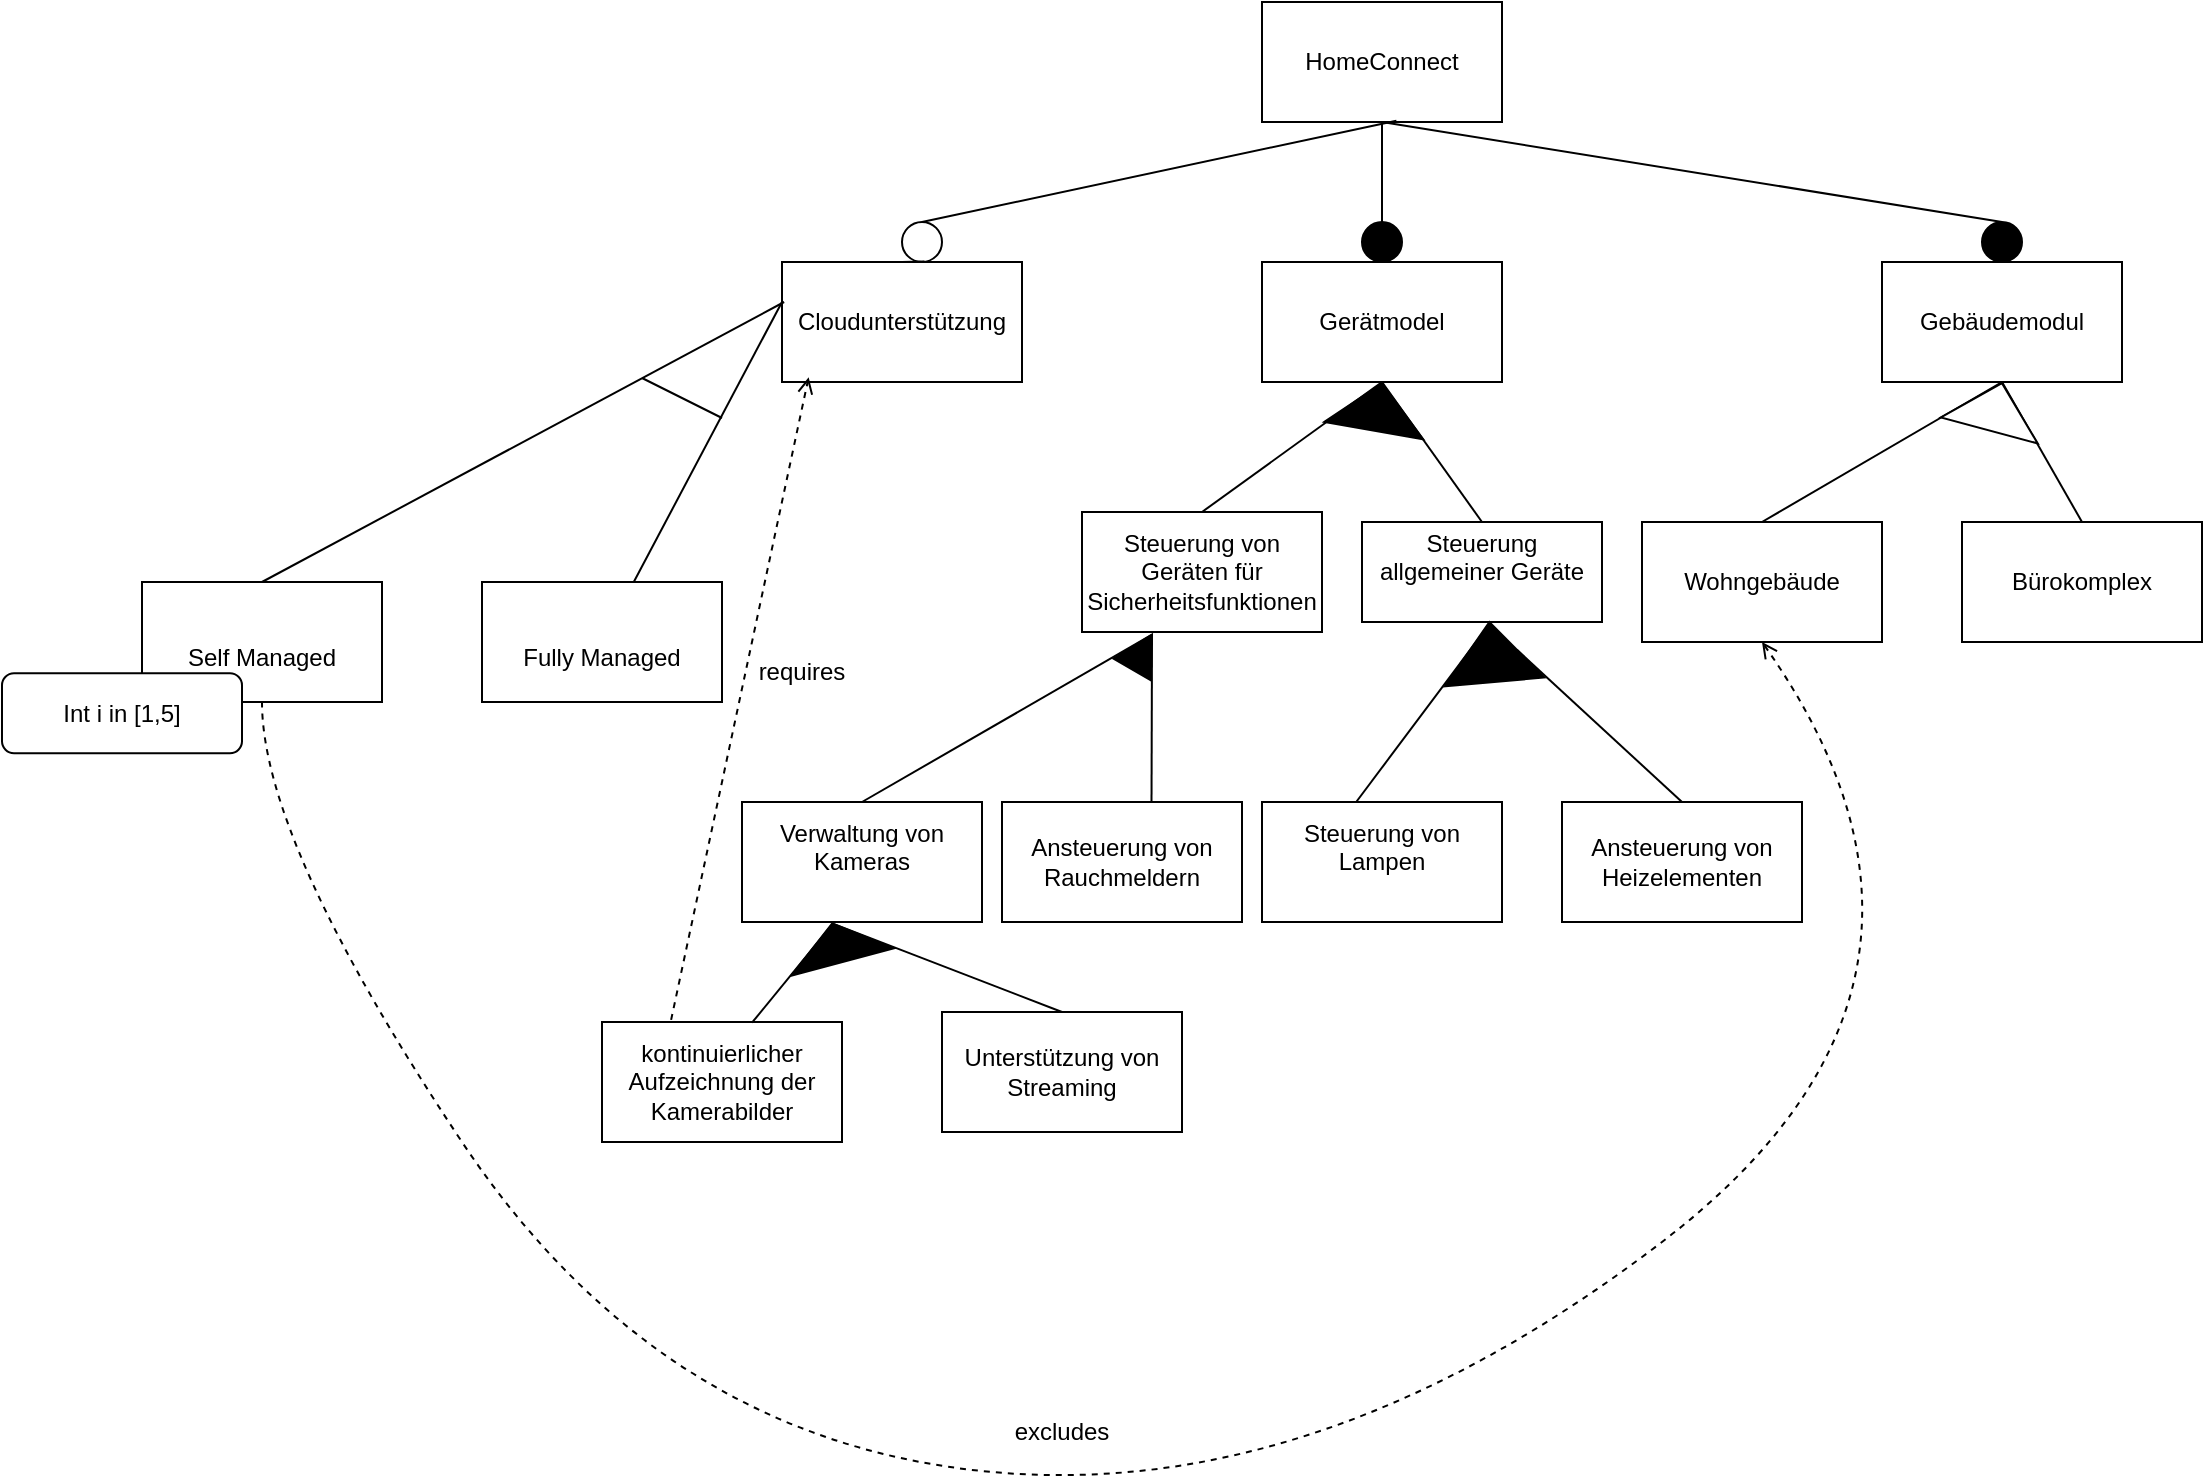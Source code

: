 <mxfile version="20.7.4" type="github">
  <diagram id="C5RBs43oDa-KdzZeNtuy" name="Page-1">
    <mxGraphModel dx="2713" dy="1013" grid="1" gridSize="10" guides="1" tooltips="1" connect="1" arrows="1" fold="1" page="1" pageScale="1" pageWidth="827" pageHeight="1169" math="0" shadow="0">
      <root>
        <mxCell id="WIyWlLk6GJQsqaUBKTNV-0" />
        <mxCell id="WIyWlLk6GJQsqaUBKTNV-1" parent="WIyWlLk6GJQsqaUBKTNV-0" />
        <mxCell id="r9DbElkZrcUxmaruo61q-0" value="HomeConnect" style="rounded=0;whiteSpace=wrap;html=1;" vertex="1" parent="WIyWlLk6GJQsqaUBKTNV-1">
          <mxGeometry x="340" y="50" width="120" height="60" as="geometry" />
        </mxCell>
        <mxCell id="r9DbElkZrcUxmaruo61q-1" value="Cloudunterstützung" style="rounded=0;whiteSpace=wrap;html=1;" vertex="1" parent="WIyWlLk6GJQsqaUBKTNV-1">
          <mxGeometry x="100" y="180" width="120" height="60" as="geometry" />
        </mxCell>
        <mxCell id="r9DbElkZrcUxmaruo61q-2" value="" style="endArrow=none;html=1;rounded=0;exitX=0.5;exitY=0;exitDx=0;exitDy=0;entryX=0.56;entryY=0.989;entryDx=0;entryDy=0;entryPerimeter=0;startArrow=none;" edge="1" parent="WIyWlLk6GJQsqaUBKTNV-1" source="r9DbElkZrcUxmaruo61q-7" target="r9DbElkZrcUxmaruo61q-0">
          <mxGeometry width="50" height="50" relative="1" as="geometry">
            <mxPoint x="390" y="470" as="sourcePoint" />
            <mxPoint x="440" y="420" as="targetPoint" />
            <Array as="points" />
          </mxGeometry>
        </mxCell>
        <mxCell id="r9DbElkZrcUxmaruo61q-3" value="Gerätmodel" style="rounded=0;whiteSpace=wrap;html=1;" vertex="1" parent="WIyWlLk6GJQsqaUBKTNV-1">
          <mxGeometry x="340" y="180" width="120" height="60" as="geometry" />
        </mxCell>
        <mxCell id="r9DbElkZrcUxmaruo61q-4" value="Gebäudemodul" style="rounded=0;whiteSpace=wrap;html=1;" vertex="1" parent="WIyWlLk6GJQsqaUBKTNV-1">
          <mxGeometry x="650" y="180" width="120" height="60" as="geometry" />
        </mxCell>
        <mxCell id="r9DbElkZrcUxmaruo61q-5" value="" style="endArrow=none;html=1;rounded=0;entryX=0.5;entryY=1;entryDx=0;entryDy=0;startArrow=none;" edge="1" parent="WIyWlLk6GJQsqaUBKTNV-1" source="r9DbElkZrcUxmaruo61q-10" target="r9DbElkZrcUxmaruo61q-0">
          <mxGeometry width="50" height="50" relative="1" as="geometry">
            <mxPoint x="400" y="180" as="sourcePoint" />
            <mxPoint x="450" y="130" as="targetPoint" />
          </mxGeometry>
        </mxCell>
        <mxCell id="r9DbElkZrcUxmaruo61q-6" value="" style="endArrow=none;html=1;rounded=0;entryX=0.5;entryY=1;entryDx=0;entryDy=0;exitX=0.5;exitY=0;exitDx=0;exitDy=0;startArrow=none;" edge="1" parent="WIyWlLk6GJQsqaUBKTNV-1" source="r9DbElkZrcUxmaruo61q-9" target="r9DbElkZrcUxmaruo61q-0">
          <mxGeometry width="50" height="50" relative="1" as="geometry">
            <mxPoint x="410" y="190" as="sourcePoint" />
            <mxPoint x="410" y="120" as="targetPoint" />
          </mxGeometry>
        </mxCell>
        <mxCell id="r9DbElkZrcUxmaruo61q-7" value="" style="ellipse;whiteSpace=wrap;html=1;aspect=fixed;" vertex="1" parent="WIyWlLk6GJQsqaUBKTNV-1">
          <mxGeometry x="160" y="160" width="20" height="20" as="geometry" />
        </mxCell>
        <mxCell id="r9DbElkZrcUxmaruo61q-8" value="" style="endArrow=none;html=1;rounded=0;exitX=0.5;exitY=0;exitDx=0;exitDy=0;entryX=0.56;entryY=0.989;entryDx=0;entryDy=0;entryPerimeter=0;" edge="1" parent="WIyWlLk6GJQsqaUBKTNV-1" source="r9DbElkZrcUxmaruo61q-1" target="r9DbElkZrcUxmaruo61q-7">
          <mxGeometry width="50" height="50" relative="1" as="geometry">
            <mxPoint x="160" y="180" as="sourcePoint" />
            <mxPoint x="407.2" y="109.34" as="targetPoint" />
            <Array as="points" />
          </mxGeometry>
        </mxCell>
        <mxCell id="r9DbElkZrcUxmaruo61q-10" value="" style="ellipse;whiteSpace=wrap;html=1;aspect=fixed;fillColor=#000000;" vertex="1" parent="WIyWlLk6GJQsqaUBKTNV-1">
          <mxGeometry x="390" y="160" width="20" height="20" as="geometry" />
        </mxCell>
        <mxCell id="r9DbElkZrcUxmaruo61q-11" value="" style="endArrow=none;html=1;rounded=0;entryX=0.5;entryY=1;entryDx=0;entryDy=0;" edge="1" parent="WIyWlLk6GJQsqaUBKTNV-1" target="r9DbElkZrcUxmaruo61q-10">
          <mxGeometry width="50" height="50" relative="1" as="geometry">
            <mxPoint x="400" y="180" as="sourcePoint" />
            <mxPoint x="400" y="110" as="targetPoint" />
          </mxGeometry>
        </mxCell>
        <mxCell id="r9DbElkZrcUxmaruo61q-9" value="" style="ellipse;whiteSpace=wrap;html=1;aspect=fixed;fillColor=#000000;" vertex="1" parent="WIyWlLk6GJQsqaUBKTNV-1">
          <mxGeometry x="700" y="160" width="20" height="20" as="geometry" />
        </mxCell>
        <mxCell id="r9DbElkZrcUxmaruo61q-16" value="" style="endArrow=none;html=1;rounded=0;entryX=0.5;entryY=1;entryDx=0;entryDy=0;exitX=0.5;exitY=0;exitDx=0;exitDy=0;" edge="1" parent="WIyWlLk6GJQsqaUBKTNV-1" source="r9DbElkZrcUxmaruo61q-4" target="r9DbElkZrcUxmaruo61q-9">
          <mxGeometry width="50" height="50" relative="1" as="geometry">
            <mxPoint x="630" y="180" as="sourcePoint" />
            <mxPoint x="400" y="110" as="targetPoint" />
          </mxGeometry>
        </mxCell>
        <mxCell id="r9DbElkZrcUxmaruo61q-17" value="Wohngebäude" style="rounded=0;whiteSpace=wrap;html=1;fillColor=#FFFFFF;" vertex="1" parent="WIyWlLk6GJQsqaUBKTNV-1">
          <mxGeometry x="530" y="310" width="120" height="60" as="geometry" />
        </mxCell>
        <mxCell id="r9DbElkZrcUxmaruo61q-18" value="Bürokomplex" style="rounded=0;whiteSpace=wrap;html=1;fillColor=#FFFFFF;" vertex="1" parent="WIyWlLk6GJQsqaUBKTNV-1">
          <mxGeometry x="690" y="310" width="120" height="60" as="geometry" />
        </mxCell>
        <mxCell id="r9DbElkZrcUxmaruo61q-19" value="" style="endArrow=none;html=1;rounded=0;entryX=0.5;entryY=1;entryDx=0;entryDy=0;exitX=0.5;exitY=0;exitDx=0;exitDy=0;" edge="1" parent="WIyWlLk6GJQsqaUBKTNV-1" source="r9DbElkZrcUxmaruo61q-17" target="r9DbElkZrcUxmaruo61q-4">
          <mxGeometry width="50" height="50" relative="1" as="geometry">
            <mxPoint x="530" y="310" as="sourcePoint" />
            <mxPoint x="630" y="240" as="targetPoint" />
            <Array as="points" />
          </mxGeometry>
        </mxCell>
        <mxCell id="r9DbElkZrcUxmaruo61q-20" value="" style="endArrow=none;html=1;rounded=0;entryX=0.5;entryY=1;entryDx=0;entryDy=0;startArrow=none;exitX=0.5;exitY=0;exitDx=0;exitDy=0;" edge="1" parent="WIyWlLk6GJQsqaUBKTNV-1" source="r9DbElkZrcUxmaruo61q-18" target="r9DbElkZrcUxmaruo61q-4">
          <mxGeometry width="50" height="50" relative="1" as="geometry">
            <mxPoint x="790" y="273" as="sourcePoint" />
            <mxPoint x="632.8" y="249.34" as="targetPoint" />
            <Array as="points" />
          </mxGeometry>
        </mxCell>
        <mxCell id="r9DbElkZrcUxmaruo61q-22" value="Steuerung von Geräten für Sicherheitsfunktionen" style="rounded=0;whiteSpace=wrap;html=1;fillColor=#FFFFFF;" vertex="1" parent="WIyWlLk6GJQsqaUBKTNV-1">
          <mxGeometry x="250" y="305" width="120" height="60" as="geometry" />
        </mxCell>
        <mxCell id="r9DbElkZrcUxmaruo61q-23" value="&#xa; Steuerung allgemeiner Geräte&#xa;&#xa;" style="rounded=0;whiteSpace=wrap;html=1;fillColor=#FFFFFF;" vertex="1" parent="WIyWlLk6GJQsqaUBKTNV-1">
          <mxGeometry x="390" y="310" width="120" height="50" as="geometry" />
        </mxCell>
        <mxCell id="r9DbElkZrcUxmaruo61q-21" value="" style="triangle;whiteSpace=wrap;html=1;fillColor=#FFFFFF;rotation=-75;" vertex="1" parent="WIyWlLk6GJQsqaUBKTNV-1">
          <mxGeometry x="694.58" y="227.35" width="24.48" height="50.12" as="geometry" />
        </mxCell>
        <mxCell id="r9DbElkZrcUxmaruo61q-25" value="" style="endArrow=none;html=1;rounded=0;" edge="1" parent="WIyWlLk6GJQsqaUBKTNV-1">
          <mxGeometry width="50" height="50" relative="1" as="geometry">
            <mxPoint x="310" y="305" as="sourcePoint" />
            <mxPoint x="400" y="240" as="targetPoint" />
          </mxGeometry>
        </mxCell>
        <mxCell id="r9DbElkZrcUxmaruo61q-26" value="" style="endArrow=none;html=1;rounded=0;exitX=0.5;exitY=0;exitDx=0;exitDy=0;entryX=0.5;entryY=1;entryDx=0;entryDy=0;" edge="1" parent="WIyWlLk6GJQsqaUBKTNV-1" source="r9DbElkZrcUxmaruo61q-23" target="r9DbElkZrcUxmaruo61q-3">
          <mxGeometry width="50" height="50" relative="1" as="geometry">
            <mxPoint x="320" y="315" as="sourcePoint" />
            <mxPoint x="390" y="240" as="targetPoint" />
          </mxGeometry>
        </mxCell>
        <mxCell id="r9DbElkZrcUxmaruo61q-31" value="&#xa;Steuerung von Lampen&#xa;&#xa;" style="rounded=0;whiteSpace=wrap;html=1;fillColor=#FFFFFF;" vertex="1" parent="WIyWlLk6GJQsqaUBKTNV-1">
          <mxGeometry x="340" y="450" width="120" height="60" as="geometry" />
        </mxCell>
        <mxCell id="r9DbElkZrcUxmaruo61q-32" value="Ansteuerung von Heizelementen" style="rounded=0;whiteSpace=wrap;html=1;fillColor=#FFFFFF;" vertex="1" parent="WIyWlLk6GJQsqaUBKTNV-1">
          <mxGeometry x="490" y="450" width="120" height="60" as="geometry" />
        </mxCell>
        <mxCell id="r9DbElkZrcUxmaruo61q-34" value="" style="triangle;whiteSpace=wrap;html=1;fillColor=#000000;rotation=-80;" vertex="1" parent="WIyWlLk6GJQsqaUBKTNV-1">
          <mxGeometry x="385.98" y="227.35" width="24.02" height="50.22" as="geometry" />
        </mxCell>
        <mxCell id="r9DbElkZrcUxmaruo61q-35" value="" style="endArrow=none;html=1;rounded=0;entryX=0.532;entryY=1.018;entryDx=0;entryDy=0;exitX=0.391;exitY=0.004;exitDx=0;exitDy=0;entryPerimeter=0;exitPerimeter=0;" edge="1" parent="WIyWlLk6GJQsqaUBKTNV-1" source="r9DbElkZrcUxmaruo61q-31" target="r9DbElkZrcUxmaruo61q-23">
          <mxGeometry width="50" height="50" relative="1" as="geometry">
            <mxPoint x="400" y="320" as="sourcePoint" />
            <mxPoint x="450" y="270" as="targetPoint" />
          </mxGeometry>
        </mxCell>
        <mxCell id="r9DbElkZrcUxmaruo61q-37" value="" style="triangle;whiteSpace=wrap;html=1;fillColor=#000000;rotation=-95;" vertex="1" parent="WIyWlLk6GJQsqaUBKTNV-1">
          <mxGeometry x="440" y="350" width="30" height="50" as="geometry" />
        </mxCell>
        <mxCell id="r9DbElkZrcUxmaruo61q-38" value="" style="endArrow=none;html=1;rounded=0;entryX=0.5;entryY=1;entryDx=0;entryDy=0;exitX=0.5;exitY=0;exitDx=0;exitDy=0;" edge="1" parent="WIyWlLk6GJQsqaUBKTNV-1" source="r9DbElkZrcUxmaruo61q-32" target="r9DbElkZrcUxmaruo61q-37">
          <mxGeometry width="50" height="50" relative="1" as="geometry">
            <mxPoint x="550" y="450" as="sourcePoint" />
            <mxPoint x="450" y="360" as="targetPoint" />
          </mxGeometry>
        </mxCell>
        <mxCell id="r9DbElkZrcUxmaruo61q-39" value="Ansteuerung von Rauchmeldern" style="rounded=0;whiteSpace=wrap;html=1;fillColor=#FFFFFF;" vertex="1" parent="WIyWlLk6GJQsqaUBKTNV-1">
          <mxGeometry x="210" y="450" width="120" height="60" as="geometry" />
        </mxCell>
        <mxCell id="r9DbElkZrcUxmaruo61q-40" value="&#xa;Verwaltung von Kameras&#xa;&#xa;" style="rounded=0;whiteSpace=wrap;html=1;fillColor=#FFFFFF;" vertex="1" parent="WIyWlLk6GJQsqaUBKTNV-1">
          <mxGeometry x="80" y="450" width="120" height="60" as="geometry" />
        </mxCell>
        <mxCell id="r9DbElkZrcUxmaruo61q-41" value="" style="triangle;whiteSpace=wrap;html=1;fillColor=#000000;rotation=-60;" vertex="1" parent="WIyWlLk6GJQsqaUBKTNV-1">
          <mxGeometry x="270" y="364.38" width="20" height="21.25" as="geometry" />
        </mxCell>
        <mxCell id="r9DbElkZrcUxmaruo61q-42" value="" style="endArrow=none;html=1;rounded=0;exitX=1;exitY=0.5;exitDx=0;exitDy=0;entryX=0.623;entryY=-0.006;entryDx=0;entryDy=0;entryPerimeter=0;" edge="1" parent="WIyWlLk6GJQsqaUBKTNV-1" source="r9DbElkZrcUxmaruo61q-41" target="r9DbElkZrcUxmaruo61q-39">
          <mxGeometry width="50" height="50" relative="1" as="geometry">
            <mxPoint x="450" y="420" as="sourcePoint" />
            <mxPoint x="500" y="370" as="targetPoint" />
          </mxGeometry>
        </mxCell>
        <mxCell id="r9DbElkZrcUxmaruo61q-44" value="" style="endArrow=none;html=1;rounded=0;exitX=1;exitY=0.5;exitDx=0;exitDy=0;entryX=0.5;entryY=0;entryDx=0;entryDy=0;" edge="1" parent="WIyWlLk6GJQsqaUBKTNV-1" source="r9DbElkZrcUxmaruo61q-41" target="r9DbElkZrcUxmaruo61q-40">
          <mxGeometry width="50" height="50" relative="1" as="geometry">
            <mxPoint x="450" y="420" as="sourcePoint" />
            <mxPoint x="500" y="370" as="targetPoint" />
          </mxGeometry>
        </mxCell>
        <mxCell id="r9DbElkZrcUxmaruo61q-45" value="Unterstützung von Streaming" style="rounded=0;whiteSpace=wrap;html=1;fillColor=#FFFFFF;" vertex="1" parent="WIyWlLk6GJQsqaUBKTNV-1">
          <mxGeometry x="180" y="555" width="120" height="60" as="geometry" />
        </mxCell>
        <mxCell id="r9DbElkZrcUxmaruo61q-46" value="kontinuierlicher Aufzeichnung der Kamerabilder" style="rounded=0;whiteSpace=wrap;html=1;fillColor=#FFFFFF;" vertex="1" parent="WIyWlLk6GJQsqaUBKTNV-1">
          <mxGeometry x="10" y="560" width="120" height="60" as="geometry" />
        </mxCell>
        <mxCell id="r9DbElkZrcUxmaruo61q-48" value="" style="triangle;whiteSpace=wrap;html=1;fillColor=#000000;direction=south;rotation=-195;" vertex="1" parent="WIyWlLk6GJQsqaUBKTNV-1">
          <mxGeometry x="101.07" y="510.33" width="53.2" height="20" as="geometry" />
        </mxCell>
        <mxCell id="r9DbElkZrcUxmaruo61q-49" value="" style="endArrow=none;html=1;rounded=0;entryX=0.375;entryY=1.024;entryDx=0;entryDy=0;entryPerimeter=0;exitX=0.625;exitY=0.006;exitDx=0;exitDy=0;exitPerimeter=0;" edge="1" parent="WIyWlLk6GJQsqaUBKTNV-1" source="r9DbElkZrcUxmaruo61q-46" target="r9DbElkZrcUxmaruo61q-40">
          <mxGeometry width="50" height="50" relative="1" as="geometry">
            <mxPoint x="80" y="560" as="sourcePoint" />
            <mxPoint x="130" y="510" as="targetPoint" />
          </mxGeometry>
        </mxCell>
        <mxCell id="r9DbElkZrcUxmaruo61q-50" value="" style="endArrow=none;html=1;rounded=0;entryX=1;entryY=0.5;entryDx=0;entryDy=0;exitX=0.5;exitY=0;exitDx=0;exitDy=0;" edge="1" parent="WIyWlLk6GJQsqaUBKTNV-1" source="r9DbElkZrcUxmaruo61q-45" target="r9DbElkZrcUxmaruo61q-48">
          <mxGeometry width="50" height="50" relative="1" as="geometry">
            <mxPoint x="72.56" y="570.12" as="sourcePoint" />
            <mxPoint x="131.76" y="520.78" as="targetPoint" />
          </mxGeometry>
        </mxCell>
        <mxCell id="r9DbElkZrcUxmaruo61q-51" value="" style="endArrow=open;dashed=1;html=1;rounded=0;exitX=0.288;exitY=-0.018;exitDx=0;exitDy=0;exitPerimeter=0;entryX=0.111;entryY=0.961;entryDx=0;entryDy=0;entryPerimeter=0;startArrow=none;startFill=0;endFill=0;" edge="1" parent="WIyWlLk6GJQsqaUBKTNV-1" source="r9DbElkZrcUxmaruo61q-46" target="r9DbElkZrcUxmaruo61q-1">
          <mxGeometry width="50" height="50" relative="1" as="geometry">
            <mxPoint x="50" y="510" as="sourcePoint" />
            <mxPoint x="100" y="460" as="targetPoint" />
          </mxGeometry>
        </mxCell>
        <mxCell id="r9DbElkZrcUxmaruo61q-52" value="requires" style="text;html=1;strokeColor=none;fillColor=none;align=center;verticalAlign=middle;whiteSpace=wrap;rounded=0;" vertex="1" parent="WIyWlLk6GJQsqaUBKTNV-1">
          <mxGeometry x="80" y="370" width="60" height="30" as="geometry" />
        </mxCell>
        <mxCell id="r9DbElkZrcUxmaruo61q-53" value="&lt;br&gt;Self Managed&lt;br&gt;" style="rounded=0;whiteSpace=wrap;html=1;fillColor=#FFFFFF;" vertex="1" parent="WIyWlLk6GJQsqaUBKTNV-1">
          <mxGeometry x="-220" y="340" width="120" height="60" as="geometry" />
        </mxCell>
        <mxCell id="r9DbElkZrcUxmaruo61q-54" value="&lt;br&gt;Fully Managed" style="rounded=0;whiteSpace=wrap;html=1;fillColor=#FFFFFF;" vertex="1" parent="WIyWlLk6GJQsqaUBKTNV-1">
          <mxGeometry x="-50" y="340" width="120" height="60" as="geometry" />
        </mxCell>
        <mxCell id="r9DbElkZrcUxmaruo61q-55" value="" style="endArrow=none;html=1;rounded=0;exitX=0.5;exitY=0;exitDx=0;exitDy=0;" edge="1" parent="WIyWlLk6GJQsqaUBKTNV-1" source="r9DbElkZrcUxmaruo61q-53">
          <mxGeometry width="50" height="50" relative="1" as="geometry">
            <mxPoint x="51.07" y="250" as="sourcePoint" />
            <mxPoint x="101.07" y="200" as="targetPoint" />
          </mxGeometry>
        </mxCell>
        <mxCell id="r9DbElkZrcUxmaruo61q-56" value="" style="endArrow=none;html=1;rounded=0;entryX=0;entryY=0.333;entryDx=0;entryDy=0;entryPerimeter=0;" edge="1" parent="WIyWlLk6GJQsqaUBKTNV-1" source="r9DbElkZrcUxmaruo61q-54" target="r9DbElkZrcUxmaruo61q-1">
          <mxGeometry width="50" height="50" relative="1" as="geometry">
            <mxPoint x="-150" y="350" as="sourcePoint" />
            <mxPoint x="111.07" y="210" as="targetPoint" />
          </mxGeometry>
        </mxCell>
        <mxCell id="r9DbElkZrcUxmaruo61q-57" value="" style="endArrow=none;html=1;rounded=0;" edge="1" parent="WIyWlLk6GJQsqaUBKTNV-1">
          <mxGeometry width="50" height="50" relative="1" as="geometry">
            <mxPoint x="30" y="238" as="sourcePoint" />
            <mxPoint x="70" y="258" as="targetPoint" />
          </mxGeometry>
        </mxCell>
        <mxCell id="r9DbElkZrcUxmaruo61q-58" value="" style="curved=1;endArrow=none;html=1;rounded=0;entryX=0.5;entryY=1;entryDx=0;entryDy=0;exitX=0.5;exitY=1;exitDx=0;exitDy=0;dashed=1;endFill=0;startArrow=open;startFill=0;" edge="1" parent="WIyWlLk6GJQsqaUBKTNV-1" source="r9DbElkZrcUxmaruo61q-17" target="r9DbElkZrcUxmaruo61q-53">
          <mxGeometry width="50" height="50" relative="1" as="geometry">
            <mxPoint x="-160" y="650" as="sourcePoint" />
            <mxPoint x="-110" y="600" as="targetPoint" />
            <Array as="points">
              <mxPoint x="710" y="540" />
              <mxPoint x="370" y="800" />
              <mxPoint x="40" y="770" />
              <mxPoint x="-160" y="470" />
            </Array>
          </mxGeometry>
        </mxCell>
        <mxCell id="r9DbElkZrcUxmaruo61q-59" value="excludes" style="text;html=1;strokeColor=none;fillColor=none;align=center;verticalAlign=middle;whiteSpace=wrap;rounded=0;" vertex="1" parent="WIyWlLk6GJQsqaUBKTNV-1">
          <mxGeometry x="210" y="750" width="60" height="30" as="geometry" />
        </mxCell>
        <mxCell id="r9DbElkZrcUxmaruo61q-61" value="Int i in [1,5]" style="rounded=1;whiteSpace=wrap;html=1;fillColor=#FFFFFF;" vertex="1" parent="WIyWlLk6GJQsqaUBKTNV-1">
          <mxGeometry x="-290" y="385.63" width="120" height="40" as="geometry" />
        </mxCell>
      </root>
    </mxGraphModel>
  </diagram>
</mxfile>
